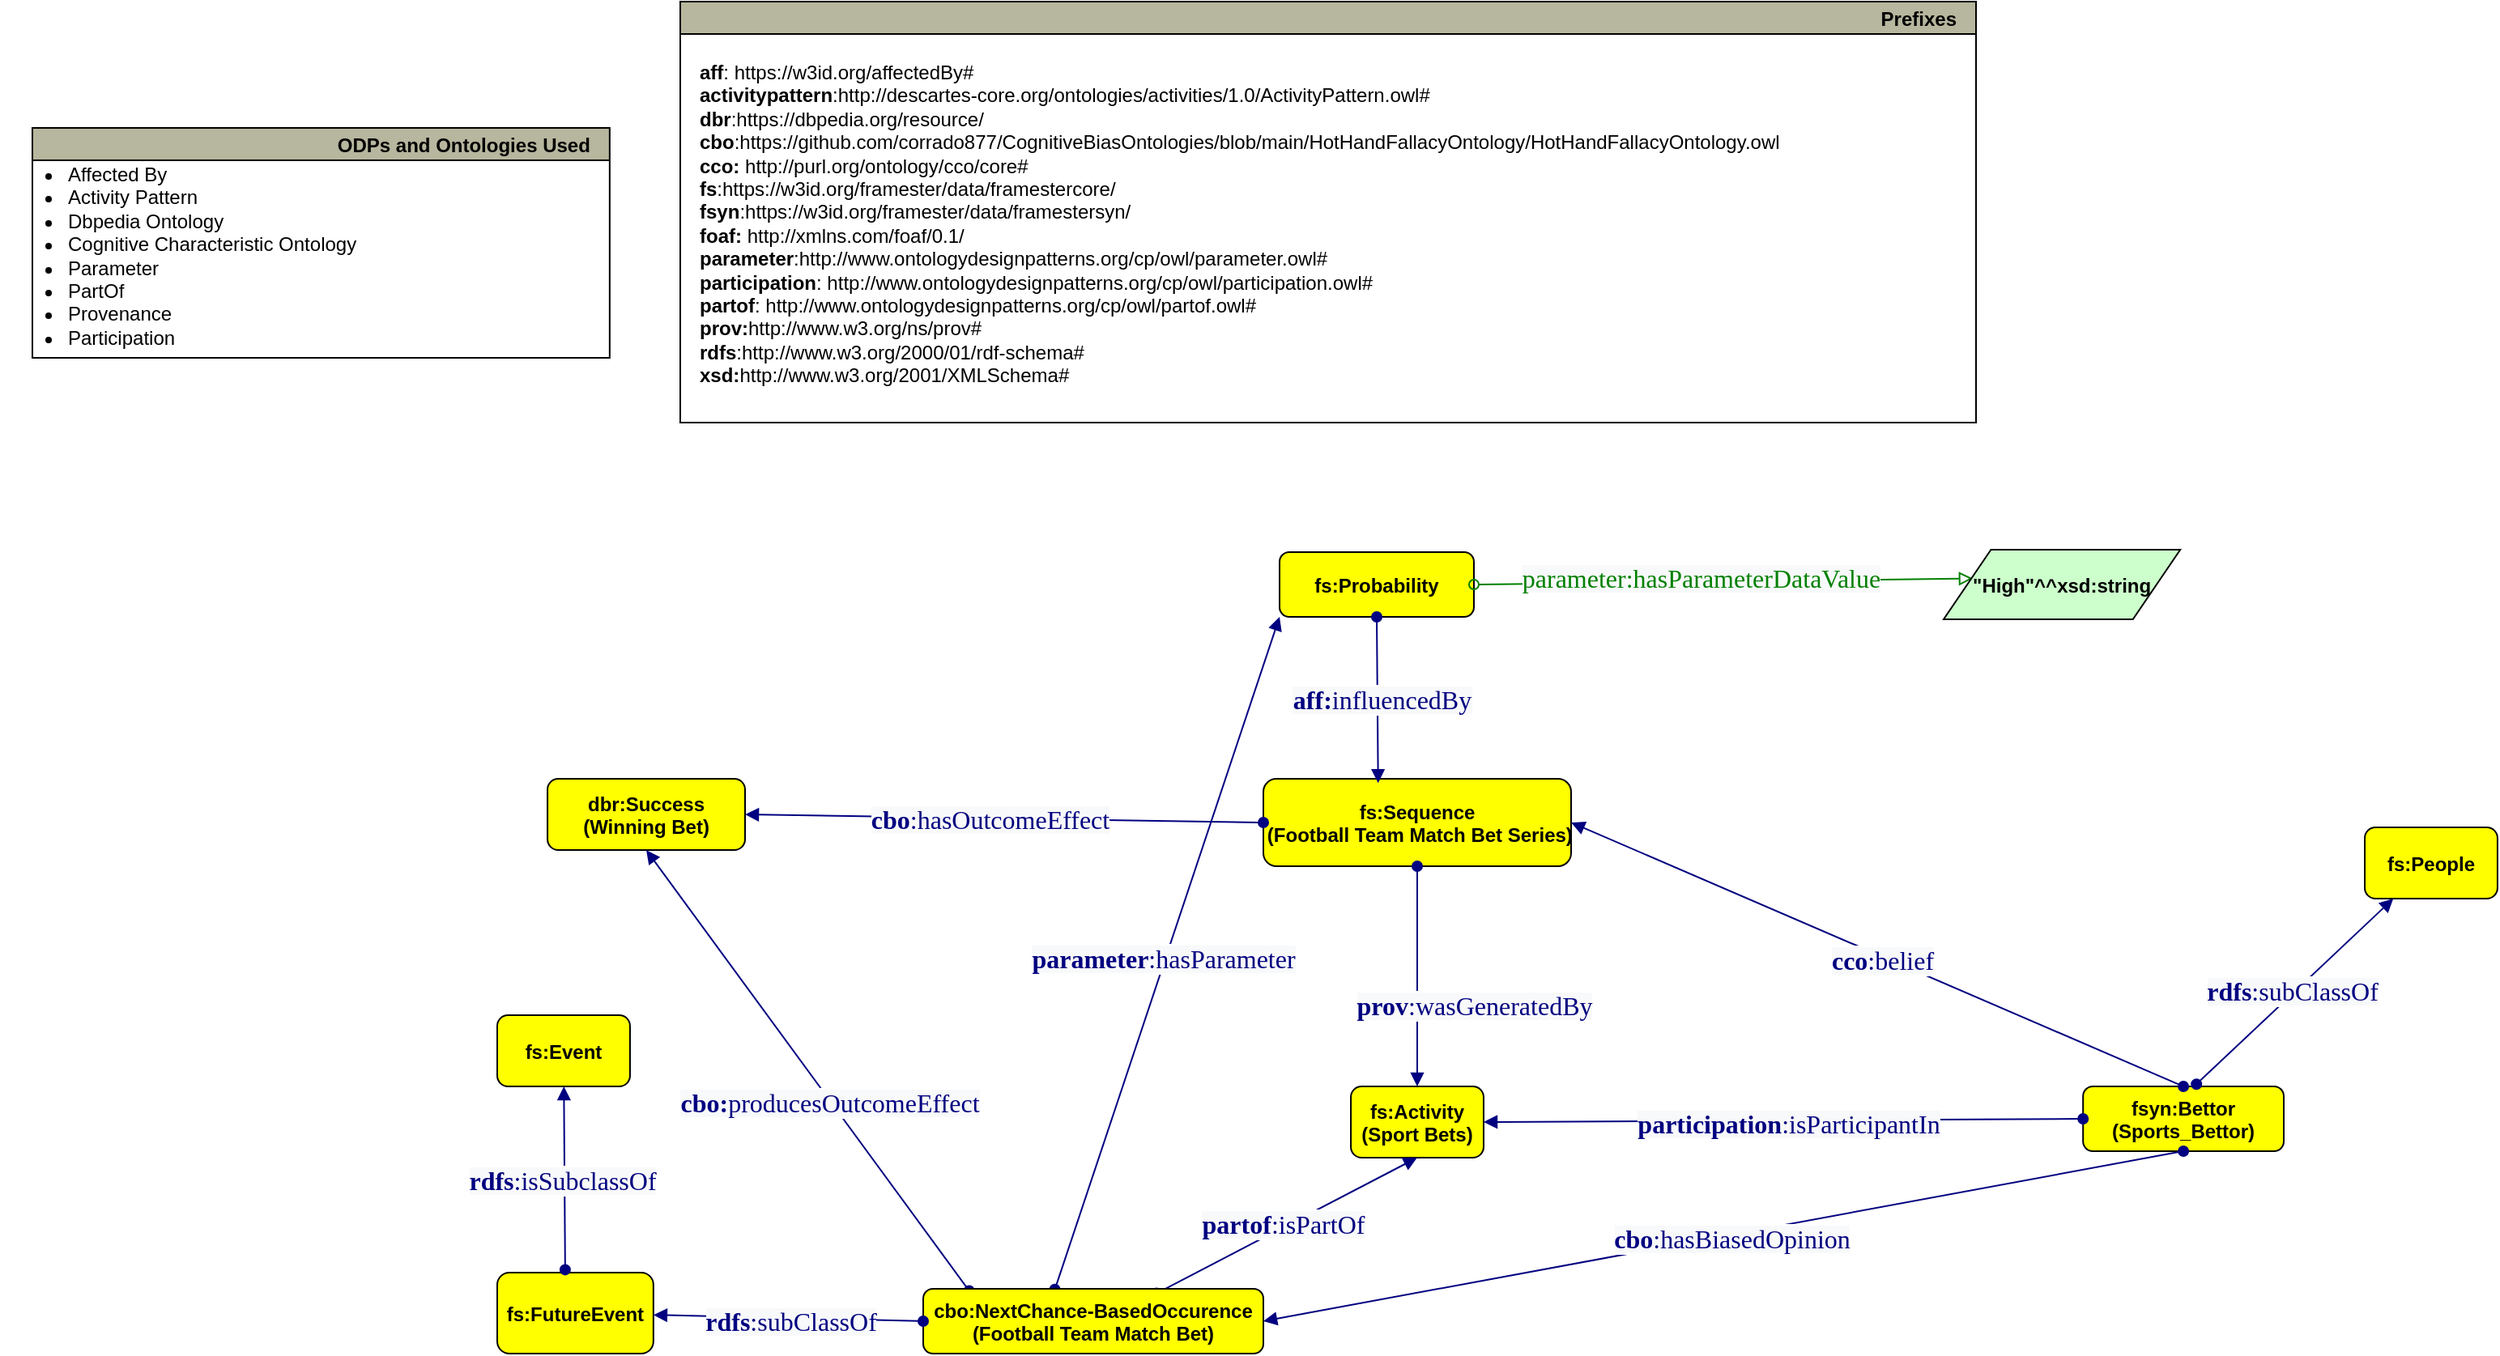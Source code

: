 <mxfile version="24.0.2" type="device">
  <diagram id="Z9zrd96PZsQ0QkyYvwfT" name="Page-1">
    <mxGraphModel dx="1050" dy="569" grid="1" gridSize="10" guides="1" tooltips="1" connect="1" arrows="1" fold="1" page="1" pageScale="1" pageWidth="827" pageHeight="1169" math="0" shadow="0">
      <root>
        <mxCell id="0" />
        <mxCell id="1" parent="0" />
        <mxCell id="CgzHILV7T-rABh-6ToRW-37" value="Prefixes" style="graphMlID=n0;shape=swimlane;startSize=20;fillColor=#b7b69e;strokeColor=#000000;strokeWidth=1.0;align=right;spacingRight=10;fontStyle=1" parent="1" vertex="1">
          <mxGeometry x="430" y="600" width="800" height="260" as="geometry">
            <mxRectangle x="-550" y="110" width="100" height="30" as="alternateBounds" />
          </mxGeometry>
        </mxCell>
        <UserObject label="&lt;b style=&quot;border-color: var(--border-color);&quot;&gt;aff&lt;/b&gt;:&amp;nbsp;https://w3id.org/affectedBy#&lt;br&gt;&lt;b&gt;activitypattern&lt;/b&gt;:http://descartes-core.org/ontologies/activities/1.0/ActivityPattern.owl#&lt;div&gt;&lt;b&gt;dbr&lt;/b&gt;:https://dbpedia.org/resource/&lt;br&gt;&lt;b&gt;cbo&lt;/b&gt;:https://github.com/corrado877/CognitiveBiasOntologies/blob/main/HotHandFallacyOntology/HotHandFallacyOntology.owl&lt;br&gt;&lt;b&gt;cco:&amp;nbsp;&lt;/b&gt;&lt;span style=&quot;text-align: justify; background-color: initial;&quot;&gt;http://purl.org/ontology/cco/core#&lt;/span&gt;&lt;b&gt;&lt;br&gt;&lt;/b&gt;&lt;b&gt;fs&lt;/b&gt;:https://w3id.org/framester/data/framestercore/&lt;/div&gt;&lt;div&gt;&lt;b&gt;fsyn&lt;/b&gt;:https://w3id.org/framester/data/framestersyn/&lt;br&gt;&lt;b style=&quot;border-color: var(--border-color);&quot;&gt;foaf:&amp;nbsp;&lt;/b&gt;&lt;span style=&quot;border-color: var(--border-color); background-color: initial;&quot;&gt;http://xmlns.com/foaf/0.1/&lt;br&gt;&lt;b&gt;parameter&lt;/b&gt;:http://www.ontologydesignpatterns.org/cp/owl/parameter.owl#&lt;br&gt;&lt;b&gt;participation&lt;/b&gt;:&amp;nbsp;http://www.ontologydesignpatterns.org/cp/owl/participation.owl#&lt;br&gt;&lt;/span&gt;&lt;b style=&quot;border-color: var(--border-color);&quot;&gt;partof&lt;/b&gt;:&amp;nbsp;&lt;span style=&quot;border-color: var(--border-color); background-color: initial;&quot;&gt;http://www.ontologydesignpatterns.org/cp/owl/partof.owl#&lt;br&gt;&lt;/span&gt;&lt;b&gt;prov:&lt;/b&gt;http://www.w3.org/ns/prov#&lt;br&gt;&lt;b&gt;rdfs&lt;/b&gt;:http://www.w3.org/2000/01/rdf-schema#&lt;br&gt;&lt;b style=&quot;border-color: var(--border-color);&quot;&gt;xsd:&lt;/b&gt;&lt;span style=&quot;border-color: var(--border-color); background-color: initial;&quot;&gt;http://www.w3.org/2001/XMLSchema#&lt;/span&gt;&lt;/div&gt;" link="http://www.w3.org/2000/01/rdf-schema#" id="OftQGMBIE8UBg3ePWbUr-2">
          <mxCell style="text;whiteSpace=wrap;html=1;" parent="CgzHILV7T-rABh-6ToRW-37" vertex="1">
            <mxGeometry x="10" y="30" width="761" height="180" as="geometry" />
          </mxCell>
        </UserObject>
        <mxCell id="CgzHILV7T-rABh-6ToRW-39" value="ODPs and Ontologies Used" style="graphMlID=n0;shape=swimlane;startSize=20;fillColor=#b7b69e;strokeColor=#000000;strokeWidth=1.0;align=right;spacingRight=10;fontStyle=1" parent="1" vertex="1">
          <mxGeometry x="30" y="678" width="356.42" height="142" as="geometry" />
        </mxCell>
        <mxCell id="CgzHILV7T-rABh-6ToRW-40" value="&lt;ul&gt;&lt;li&gt;Affected By&lt;/li&gt;&lt;li&gt;Activity Pattern&lt;/li&gt;&lt;li&gt;Dbpedia Ontology&lt;/li&gt;&lt;li style=&quot;border-color: var(--border-color);&quot;&gt;Cognitive Characteristic Ontology&lt;/li&gt;&lt;li&gt;Parameter&lt;/li&gt;&lt;li&gt;PartOf&lt;/li&gt;&lt;li&gt;Provenance&lt;/li&gt;&lt;li&gt;Participation&lt;/li&gt;&lt;/ul&gt;" style="text;html=1;strokeColor=none;fillColor=none;align=left;verticalAlign=middle;whiteSpace=wrap;rounded=0;" parent="CgzHILV7T-rABh-6ToRW-39" vertex="1">
          <mxGeometry x="-20" y="8" width="270" height="142" as="geometry" />
        </mxCell>
        <mxCell id="jly2-alAHBMs2acxooKN-1" value="fsyn:Bettor&#xa;(Sports_Bettor)" style="graphMlID=n4;shape=rect;rounded=1;arcsize=30;fillColor=#ffff00;strokeColor=#000000;strokeWidth=1.0;fontStyle=1" parent="1" vertex="1">
          <mxGeometry x="1296.09" y="1270" width="123.91" height="40" as="geometry" />
        </mxCell>
        <mxCell id="jly2-alAHBMs2acxooKN-2" value="fs:Event" style="graphMlID=n4;shape=rect;rounded=1;arcsize=30;fillColor=#ffff00;strokeColor=#000000;strokeWidth=1.0;fontStyle=1" parent="1" vertex="1">
          <mxGeometry x="317" y="1226" width="81.968" height="44" as="geometry" />
        </mxCell>
        <mxCell id="jly2-alAHBMs2acxooKN-3" value="fs:Sequence&#xa; (Football Team Match Bet Series)" style="graphMlID=n4;shape=rect;rounded=1;arcsize=30;fillColor=#ffff00;strokeColor=#000000;strokeWidth=1.0;fontStyle=1" parent="1" vertex="1">
          <mxGeometry x="790" y="1080" width="190" height="54" as="geometry" />
        </mxCell>
        <mxCell id="jly2-alAHBMs2acxooKN-4" value="fs:FutureEvent" style="graphMlID=n4;shape=rect;rounded=1;arcsize=30;fillColor=#ffff00;strokeColor=#000000;strokeWidth=1.0;fontStyle=1" parent="1" vertex="1">
          <mxGeometry x="317" y="1385" width="96.42" height="50" as="geometry" />
        </mxCell>
        <mxCell id="jly2-alAHBMs2acxooKN-5" value="fs:Activity&#xa;(Sport Bets)" style="graphMlID=n4;shape=rect;rounded=1;arcsize=30;fillColor=#ffff00;strokeColor=#000000;strokeWidth=1.0;fontStyle=1" parent="1" vertex="1">
          <mxGeometry x="844.02" y="1270" width="81.968" height="44" as="geometry" />
        </mxCell>
        <mxCell id="jly2-alAHBMs2acxooKN-6" value="fs:Probability" style="graphMlID=n4;shape=rect;rounded=1;arcsize=30;fillColor=#ffff00;strokeColor=#000000;strokeWidth=1.0;fontStyle=1" parent="1" vertex="1">
          <mxGeometry x="800" y="940" width="120" height="40" as="geometry" />
        </mxCell>
        <mxCell id="jly2-alAHBMs2acxooKN-9" value="" style="graphMlID=e0;rounded=0;endArrow=block;strokeColor=#000080;strokeWidth=1.0;startArrow=oval;startFill=1;endFill=1;exitX=0;exitY=0.5;exitDx=0;exitDy=0;entryX=1;entryY=0.5;entryDx=0;entryDy=0;" parent="1" source="jly2-alAHBMs2acxooKN-1" target="jly2-alAHBMs2acxooKN-5" edge="1">
          <mxGeometry relative="1" as="geometry">
            <mxPoint x="630" y="1133.082" as="sourcePoint" />
            <mxPoint x="781" y="1133" as="targetPoint" />
          </mxGeometry>
        </mxCell>
        <mxCell id="jly2-alAHBMs2acxooKN-10" value="&lt;span style=&quot;color: rgb(0 , 0 , 128) ; font-family: &amp;quot;dialog&amp;quot; ; font-size: 16px ; background-color: rgb(248 , 249 , 250)&quot;&gt;&lt;b&gt;participation&lt;/b&gt;:isParticipantIn&lt;/span&gt;" style="text;html=1;align=center;verticalAlign=middle;resizable=0;points=[];labelBackgroundColor=#ffffff;" parent="jly2-alAHBMs2acxooKN-9" vertex="1" connectable="0">
          <mxGeometry x="-0.017" y="2" relative="1" as="geometry">
            <mxPoint as="offset" />
          </mxGeometry>
        </mxCell>
        <mxCell id="jly2-alAHBMs2acxooKN-11" value="" style="graphMlID=e0;rounded=0;endArrow=block;strokeColor=#000080;strokeWidth=1.0;startArrow=oval;startFill=1;endFill=1;exitX=0.5;exitY=0;exitDx=0;exitDy=0;entryX=1;entryY=0.5;entryDx=0;entryDy=0;" parent="1" source="jly2-alAHBMs2acxooKN-1" target="jly2-alAHBMs2acxooKN-3" edge="1">
          <mxGeometry relative="1" as="geometry">
            <mxPoint x="1050" y="1073.082" as="sourcePoint" />
            <mxPoint x="1201" y="1073" as="targetPoint" />
          </mxGeometry>
        </mxCell>
        <mxCell id="jly2-alAHBMs2acxooKN-12" value="&lt;span style=&quot;color: rgb(0 , 0 , 128) ; font-family: &amp;quot;dialog&amp;quot; ; font-size: 16px ; background-color: rgb(248 , 249 , 250)&quot;&gt;&lt;b&gt;cco&lt;/b&gt;:belief&lt;/span&gt;" style="text;html=1;align=center;verticalAlign=middle;resizable=0;points=[];labelBackgroundColor=#ffffff;" parent="jly2-alAHBMs2acxooKN-11" vertex="1" connectable="0">
          <mxGeometry x="-0.017" y="2" relative="1" as="geometry">
            <mxPoint as="offset" />
          </mxGeometry>
        </mxCell>
        <mxCell id="jly2-alAHBMs2acxooKN-13" value="" style="graphMlID=e0;rounded=0;endArrow=block;strokeColor=#000080;strokeWidth=1.0;startArrow=oval;startFill=1;endFill=1;exitX=0.5;exitY=1;exitDx=0;exitDy=0;entryX=1;entryY=0.5;entryDx=0;entryDy=0;" parent="1" source="jly2-alAHBMs2acxooKN-1" target="yuuOsfnJKZDkI5HLaXq4-5" edge="1">
          <mxGeometry relative="1" as="geometry">
            <mxPoint x="880" y="1353.082" as="sourcePoint" />
            <mxPoint x="820" y="1390" as="targetPoint" />
          </mxGeometry>
        </mxCell>
        <mxCell id="jly2-alAHBMs2acxooKN-14" value="&lt;span style=&quot;color: rgb(0 , 0 , 128) ; font-family: &amp;quot;dialog&amp;quot; ; font-size: 16px ; background-color: rgb(248 , 249 , 250)&quot;&gt;&lt;b&gt;cbo&lt;/b&gt;:hasBiasedOpinion&lt;/span&gt;" style="text;html=1;align=center;verticalAlign=middle;resizable=0;points=[];labelBackgroundColor=#ffffff;" parent="jly2-alAHBMs2acxooKN-13" vertex="1" connectable="0">
          <mxGeometry x="-0.017" y="2" relative="1" as="geometry">
            <mxPoint as="offset" />
          </mxGeometry>
        </mxCell>
        <mxCell id="jly2-alAHBMs2acxooKN-15" value="" style="graphMlID=e0;rounded=0;endArrow=block;strokeColor=#000080;strokeWidth=1.0;startArrow=oval;startFill=1;endFill=1;entryX=0.5;entryY=1;entryDx=0;entryDy=0;exitX=0.686;exitY=0.07;exitDx=0;exitDy=0;exitPerimeter=0;" parent="1" source="yuuOsfnJKZDkI5HLaXq4-5" target="jly2-alAHBMs2acxooKN-5" edge="1">
          <mxGeometry relative="1" as="geometry">
            <mxPoint x="630" y="1143.082" as="sourcePoint" />
            <mxPoint x="781" y="1143" as="targetPoint" />
          </mxGeometry>
        </mxCell>
        <mxCell id="jly2-alAHBMs2acxooKN-16" value="&lt;span style=&quot;color: rgb(0 , 0 , 128) ; font-family: &amp;quot;dialog&amp;quot; ; font-size: 16px ; background-color: rgb(248 , 249 , 250)&quot;&gt;&lt;b&gt;partof&lt;/b&gt;:isPartOf&lt;/span&gt;" style="text;html=1;align=center;verticalAlign=middle;resizable=0;points=[];labelBackgroundColor=#ffffff;" parent="jly2-alAHBMs2acxooKN-15" vertex="1" connectable="0">
          <mxGeometry x="-0.017" y="2" relative="1" as="geometry">
            <mxPoint as="offset" />
          </mxGeometry>
        </mxCell>
        <mxCell id="jly2-alAHBMs2acxooKN-17" value="" style="graphMlID=e0;rounded=0;endArrow=block;strokeColor=#000080;strokeWidth=1.0;startArrow=oval;startFill=1;endFill=1;entryX=0.5;entryY=0;entryDx=0;entryDy=0;" parent="1" source="jly2-alAHBMs2acxooKN-3" target="jly2-alAHBMs2acxooKN-5" edge="1">
          <mxGeometry relative="1" as="geometry">
            <mxPoint x="420" y="1033.082" as="sourcePoint" />
            <mxPoint x="571" y="1033" as="targetPoint" />
          </mxGeometry>
        </mxCell>
        <mxCell id="jly2-alAHBMs2acxooKN-18" value="&lt;span style=&quot;color: rgb(0 , 0 , 128) ; font-family: &amp;quot;dialog&amp;quot; ; font-size: 16px ; background-color: rgb(248 , 249 , 250)&quot;&gt;&lt;b&gt;prov&lt;/b&gt;:wasGeneratedBy&lt;/span&gt;" style="text;html=1;align=center;verticalAlign=middle;resizable=0;points=[];labelBackgroundColor=#ffffff;" parent="jly2-alAHBMs2acxooKN-17" vertex="1" connectable="0">
          <mxGeometry x="-0.017" y="2" relative="1" as="geometry">
            <mxPoint x="33" y="19" as="offset" />
          </mxGeometry>
        </mxCell>
        <mxCell id="jly2-alAHBMs2acxooKN-19" value="" style="graphMlID=e0;rounded=0;endArrow=block;strokeColor=#000080;strokeWidth=1.0;startArrow=oval;startFill=1;endFill=1;exitX=0.435;exitY=-0.036;exitDx=0;exitDy=0;exitPerimeter=0;" parent="1" source="jly2-alAHBMs2acxooKN-4" target="jly2-alAHBMs2acxooKN-2" edge="1">
          <mxGeometry relative="1" as="geometry">
            <mxPoint x="390" y="1093.082" as="sourcePoint" />
            <mxPoint x="541" y="1093" as="targetPoint" />
          </mxGeometry>
        </mxCell>
        <mxCell id="jly2-alAHBMs2acxooKN-20" value="&lt;span style=&quot;color: rgb(0 , 0 , 128) ; font-family: &amp;quot;dialog&amp;quot; ; font-size: 16px ; background-color: rgb(248 , 249 , 250)&quot;&gt;&lt;b&gt;rdfs&lt;/b&gt;:isSubclassOf&lt;/span&gt;" style="text;html=1;align=center;verticalAlign=middle;resizable=0;points=[];labelBackgroundColor=#ffffff;" parent="jly2-alAHBMs2acxooKN-19" vertex="1" connectable="0">
          <mxGeometry x="-0.017" y="2" relative="1" as="geometry">
            <mxPoint as="offset" />
          </mxGeometry>
        </mxCell>
        <mxCell id="jly2-alAHBMs2acxooKN-21" value="" style="graphMlID=e0;rounded=0;endArrow=block;strokeColor=#000080;strokeWidth=1.0;startArrow=oval;startFill=1;endFill=1;entryX=0.5;entryY=1;entryDx=0;entryDy=0;exitX=0.135;exitY=0.03;exitDx=0;exitDy=0;exitPerimeter=0;" parent="1" source="yuuOsfnJKZDkI5HLaXq4-5" target="jly2-alAHBMs2acxooKN-31" edge="1">
          <mxGeometry relative="1" as="geometry">
            <mxPoint x="600" y="1390" as="sourcePoint" />
            <mxPoint x="456.97" y="1107" as="targetPoint" />
          </mxGeometry>
        </mxCell>
        <mxCell id="jly2-alAHBMs2acxooKN-22" value="&lt;font face=&quot;dialog&quot; color=&quot;#000080&quot;&gt;&lt;span style=&quot;font-size: 16px; background-color: rgb(248, 249, 250);&quot;&gt;&lt;b&gt;cbo:&lt;/b&gt;producesOutcomeEffect&lt;/span&gt;&lt;/font&gt;" style="text;html=1;align=center;verticalAlign=middle;resizable=0;points=[];labelBackgroundColor=#ffffff;" parent="jly2-alAHBMs2acxooKN-21" vertex="1" connectable="0">
          <mxGeometry x="-0.017" y="2" relative="1" as="geometry">
            <mxPoint x="13" y="16" as="offset" />
          </mxGeometry>
        </mxCell>
        <mxCell id="jly2-alAHBMs2acxooKN-23" value="" style="graphMlID=e0;rounded=0;endArrow=block;strokeColor=#000080;strokeWidth=1.0;startArrow=oval;startFill=1;endFill=1;entryX=1;entryY=0.5;entryDx=0;entryDy=0;exitX=0;exitY=0.5;exitDx=0;exitDy=0;" parent="1" source="jly2-alAHBMs2acxooKN-3" target="jly2-alAHBMs2acxooKN-31" edge="1">
          <mxGeometry relative="1" as="geometry">
            <mxPoint x="720" y="1083" as="sourcePoint" />
            <mxPoint x="511.97" y="1085" as="targetPoint" />
          </mxGeometry>
        </mxCell>
        <mxCell id="jly2-alAHBMs2acxooKN-24" value="&lt;span style=&quot;color: rgb(0 , 0 , 128) ; font-family: &amp;quot;dialog&amp;quot; ; font-size: 16px ; background-color: rgb(248 , 249 , 250)&quot;&gt;&lt;b&gt;cbo&lt;/b&gt;:hasOutcomeEffect&lt;/span&gt;" style="text;html=1;align=center;verticalAlign=middle;resizable=0;points=[];labelBackgroundColor=#ffffff;" parent="jly2-alAHBMs2acxooKN-23" vertex="1" connectable="0">
          <mxGeometry x="-0.017" y="2" relative="1" as="geometry">
            <mxPoint x="-12" y="-2" as="offset" />
          </mxGeometry>
        </mxCell>
        <mxCell id="jly2-alAHBMs2acxooKN-25" value="" style="graphMlID=e0;rounded=0;endArrow=block;strokeColor=#000080;strokeWidth=1.0;startArrow=oval;startFill=1;endFill=1;exitX=0.387;exitY=0.01;exitDx=0;exitDy=0;entryX=0;entryY=1;entryDx=0;entryDy=0;exitPerimeter=0;" parent="1" source="yuuOsfnJKZDkI5HLaXq4-5" target="jly2-alAHBMs2acxooKN-6" edge="1">
          <mxGeometry relative="1" as="geometry">
            <mxPoint x="630" y="1143.082" as="sourcePoint" />
            <mxPoint x="781" y="1143" as="targetPoint" />
          </mxGeometry>
        </mxCell>
        <mxCell id="jly2-alAHBMs2acxooKN-26" value="&lt;span style=&quot;color: rgb(0 , 0 , 128) ; font-family: &amp;quot;dialog&amp;quot; ; font-size: 16px ; background-color: rgb(248 , 249 , 250)&quot;&gt;&lt;b&gt;parameter&lt;/b&gt;:hasParameter&lt;/span&gt;" style="text;html=1;align=center;verticalAlign=middle;resizable=0;points=[];labelBackgroundColor=#ffffff;" parent="jly2-alAHBMs2acxooKN-25" vertex="1" connectable="0">
          <mxGeometry x="-0.017" y="2" relative="1" as="geometry">
            <mxPoint as="offset" />
          </mxGeometry>
        </mxCell>
        <mxCell id="jly2-alAHBMs2acxooKN-27" value="" style="graphMlID=e2;rounded=0;endArrow=block;strokeColor=#008000;strokeWidth=1.0;startArrow=oval;startFill=0;endFill=0;entryX=0.123;entryY=0.414;entryDx=0;entryDy=0;entryPerimeter=0;exitX=1;exitY=0.5;exitDx=0;exitDy=0;" parent="1" source="jly2-alAHBMs2acxooKN-6" target="jly2-alAHBMs2acxooKN-33" edge="1">
          <mxGeometry relative="1" as="geometry">
            <mxPoint x="570" y="1143" as="sourcePoint" />
            <mxPoint x="1132.612" y="932.79" as="targetPoint" />
          </mxGeometry>
        </mxCell>
        <mxCell id="jly2-alAHBMs2acxooKN-28" value="&lt;span style=&quot;color: rgb(0 , 128 , 0) ; font-family: &amp;quot;dialog&amp;quot; ; font-size: 16px ; background-color: rgb(248 , 249 , 250)&quot;&gt;parameter:hasParameterDataValue&lt;/span&gt;" style="text;html=1;align=center;verticalAlign=middle;resizable=0;points=[];labelBackgroundColor=#ffffff;" parent="jly2-alAHBMs2acxooKN-27" vertex="1" connectable="0">
          <mxGeometry x="-0.09" y="3" relative="1" as="geometry">
            <mxPoint as="offset" />
          </mxGeometry>
        </mxCell>
        <mxCell id="jly2-alAHBMs2acxooKN-29" value="" style="graphMlID=e0;rounded=0;endArrow=block;strokeColor=#000080;strokeWidth=1.0;startArrow=oval;startFill=1;endFill=1;exitX=0.5;exitY=1;exitDx=0;exitDy=0;entryX=0.373;entryY=0.048;entryDx=0;entryDy=0;entryPerimeter=0;" parent="1" source="jly2-alAHBMs2acxooKN-6" target="jly2-alAHBMs2acxooKN-3" edge="1">
          <mxGeometry relative="1" as="geometry">
            <mxPoint x="630" y="1143.082" as="sourcePoint" />
            <mxPoint x="781" y="1143" as="targetPoint" />
          </mxGeometry>
        </mxCell>
        <mxCell id="jly2-alAHBMs2acxooKN-30" value="&lt;span style=&quot;color: rgb(0 , 0 , 128) ; font-family: &amp;quot;dialog&amp;quot; ; font-size: 16px ; background-color: rgb(248 , 249 , 250)&quot;&gt;&lt;b&gt;aff:&lt;/b&gt;influencedBy&lt;/span&gt;" style="text;html=1;align=center;verticalAlign=middle;resizable=0;points=[];labelBackgroundColor=#ffffff;" parent="jly2-alAHBMs2acxooKN-29" vertex="1" connectable="0">
          <mxGeometry x="-0.017" y="2" relative="1" as="geometry">
            <mxPoint as="offset" />
          </mxGeometry>
        </mxCell>
        <mxCell id="jly2-alAHBMs2acxooKN-31" value="dbr:Success&#xa;(Winning Bet)" style="graphMlID=n4;shape=rect;rounded=1;arcsize=30;fillColor=#ffff00;strokeColor=#000000;strokeWidth=1.0;fontStyle=1" parent="1" vertex="1">
          <mxGeometry x="348.03" y="1080" width="121.97" height="44" as="geometry" />
        </mxCell>
        <mxCell id="jly2-alAHBMs2acxooKN-33" value="&quot;High&quot;^^xsd:string" style="graphMlID=n6;shape=parallelogram;fillColor=#ccffcc;strokeColor=#000000;strokeWidth=1.0;fontStyle=1" parent="1" vertex="1">
          <mxGeometry x="1210" y="938.5" width="146.09" height="43" as="geometry" />
        </mxCell>
        <mxCell id="yuuOsfnJKZDkI5HLaXq4-5" value="cbo:NextChance-BasedOccurence&#xa;(Football Team Match Bet)" style="graphMlID=n4;shape=rect;rounded=1;arcsize=30;fillColor=#ffff00;strokeColor=#000000;strokeWidth=1.0;fontStyle=1" parent="1" vertex="1">
          <mxGeometry x="580" y="1395" width="210" height="40" as="geometry" />
        </mxCell>
        <mxCell id="yuuOsfnJKZDkI5HLaXq4-6" value="" style="graphMlID=e0;rounded=0;endArrow=block;strokeColor=#000080;strokeWidth=1.0;startArrow=oval;startFill=1;endFill=1;exitX=0;exitY=0.5;exitDx=0;exitDy=0;" parent="1" source="yuuOsfnJKZDkI5HLaXq4-5" target="jly2-alAHBMs2acxooKN-4" edge="1">
          <mxGeometry relative="1" as="geometry">
            <mxPoint x="480" y="1433.082" as="sourcePoint" />
            <mxPoint x="631" y="1433" as="targetPoint" />
          </mxGeometry>
        </mxCell>
        <mxCell id="yuuOsfnJKZDkI5HLaXq4-7" value="&lt;span style=&quot;color: rgb(0 , 0 , 128) ; font-family: &amp;quot;dialog&amp;quot; ; font-size: 16px ; background-color: rgb(248 , 249 , 250)&quot;&gt;&lt;b&gt;rdfs&lt;/b&gt;:subClassOf&lt;/span&gt;" style="text;html=1;align=center;verticalAlign=middle;resizable=0;points=[];labelBackgroundColor=#ffffff;" parent="yuuOsfnJKZDkI5HLaXq4-6" vertex="1" connectable="0">
          <mxGeometry x="-0.017" y="2" relative="1" as="geometry">
            <mxPoint as="offset" />
          </mxGeometry>
        </mxCell>
        <mxCell id="OftQGMBIE8UBg3ePWbUr-3" value="fs:People" style="graphMlID=n4;shape=rect;rounded=1;arcsize=30;fillColor=#ffff00;strokeColor=#000000;strokeWidth=1.0;fontStyle=1" parent="1" vertex="1">
          <mxGeometry x="1470" y="1110" width="81.968" height="44" as="geometry" />
        </mxCell>
        <mxCell id="OftQGMBIE8UBg3ePWbUr-4" value="" style="graphMlID=e0;rounded=0;endArrow=block;strokeColor=#000080;strokeWidth=1.0;startArrow=oval;startFill=1;endFill=1;exitX=0.565;exitY=-0.035;exitDx=0;exitDy=0;exitPerimeter=0;" parent="1" source="jly2-alAHBMs2acxooKN-1" target="OftQGMBIE8UBg3ePWbUr-3" edge="1">
          <mxGeometry relative="1" as="geometry">
            <mxPoint x="1530" y="1290" as="sourcePoint" />
            <mxPoint x="1644" y="1194" as="targetPoint" />
          </mxGeometry>
        </mxCell>
        <mxCell id="OftQGMBIE8UBg3ePWbUr-5" value="&lt;span style=&quot;color: rgb(0 , 0 , 128) ; font-family: &amp;quot;dialog&amp;quot; ; font-size: 16px ; background-color: rgb(248 , 249 , 250)&quot;&gt;&lt;b&gt;rdfs&lt;/b&gt;:subClassOf&lt;/span&gt;" style="text;html=1;align=center;verticalAlign=middle;resizable=0;points=[];labelBackgroundColor=#ffffff;" parent="OftQGMBIE8UBg3ePWbUr-4" vertex="1" connectable="0">
          <mxGeometry x="-0.017" y="2" relative="1" as="geometry">
            <mxPoint as="offset" />
          </mxGeometry>
        </mxCell>
      </root>
    </mxGraphModel>
  </diagram>
</mxfile>
